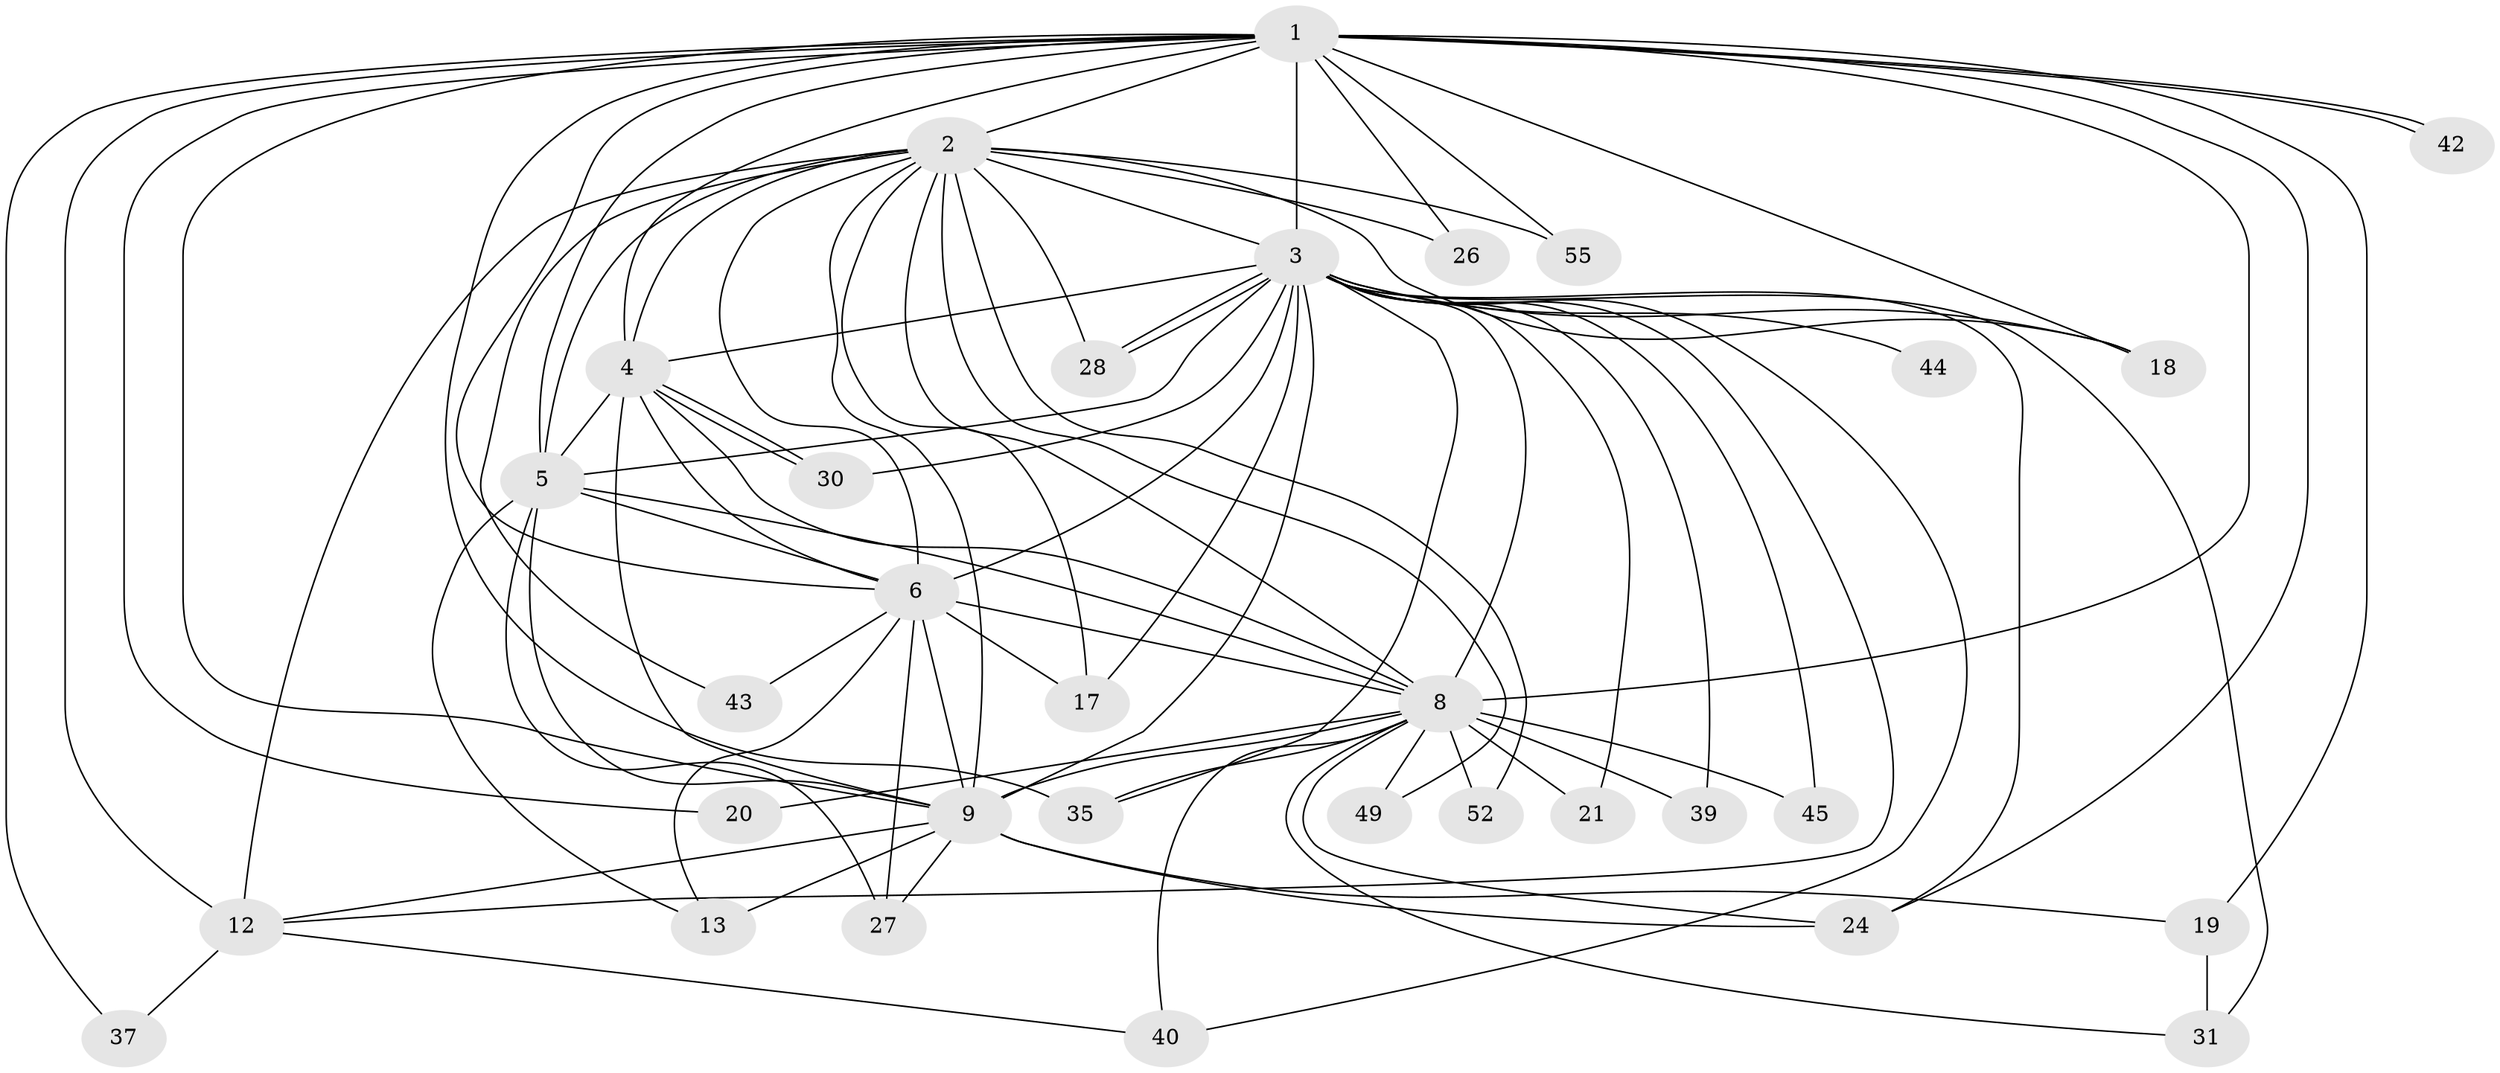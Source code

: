 // original degree distribution, {24: 0.015384615384615385, 20: 0.03076923076923077, 21: 0.015384615384615385, 11: 0.046153846153846156, 16: 0.015384615384615385, 18: 0.015384615384615385, 19: 0.015384615384615385, 3: 0.26153846153846155, 4: 0.046153846153846156, 5: 0.03076923076923077, 2: 0.5076923076923077}
// Generated by graph-tools (version 1.1) at 2025/14/03/09/25 04:14:11]
// undirected, 32 vertices, 88 edges
graph export_dot {
graph [start="1"]
  node [color=gray90,style=filled];
  1;
  2;
  3 [super="+7"];
  4;
  5;
  6 [super="+16+54+11"];
  8 [super="+15+29"];
  9 [super="+36+47+61+62"];
  12 [super="+22+51"];
  13 [super="+14"];
  17 [super="+48"];
  18 [super="+23"];
  19;
  20;
  21;
  24 [super="+58+34"];
  26;
  27 [super="+57"];
  28 [super="+38"];
  30 [super="+33"];
  31 [super="+63"];
  35 [super="+59"];
  37;
  39;
  40;
  42;
  43;
  44;
  45;
  49 [super="+53"];
  52;
  55;
  1 -- 2;
  1 -- 3 [weight=4];
  1 -- 4;
  1 -- 5;
  1 -- 6;
  1 -- 8;
  1 -- 9 [weight=2];
  1 -- 12 [weight=2];
  1 -- 19;
  1 -- 20;
  1 -- 24;
  1 -- 26;
  1 -- 37;
  1 -- 42;
  1 -- 42;
  1 -- 55;
  1 -- 18 [weight=2];
  1 -- 35;
  2 -- 3 [weight=3];
  2 -- 4;
  2 -- 5;
  2 -- 6;
  2 -- 8;
  2 -- 9 [weight=2];
  2 -- 17;
  2 -- 18;
  2 -- 26;
  2 -- 43;
  2 -- 49 [weight=2];
  2 -- 52;
  2 -- 55;
  2 -- 28;
  2 -- 12;
  3 -- 4 [weight=3];
  3 -- 5 [weight=3];
  3 -- 6 [weight=7];
  3 -- 8 [weight=5];
  3 -- 9 [weight=4];
  3 -- 12;
  3 -- 21;
  3 -- 24;
  3 -- 28 [weight=2];
  3 -- 28;
  3 -- 40;
  3 -- 30;
  3 -- 17;
  3 -- 18 [weight=2];
  3 -- 31;
  3 -- 35;
  3 -- 39;
  3 -- 44;
  3 -- 45;
  4 -- 5;
  4 -- 6;
  4 -- 8;
  4 -- 9;
  4 -- 30;
  4 -- 30;
  5 -- 6;
  5 -- 8;
  5 -- 9;
  5 -- 13;
  5 -- 27;
  6 -- 8 [weight=2];
  6 -- 9;
  6 -- 17;
  6 -- 13;
  6 -- 43;
  6 -- 27;
  8 -- 9 [weight=2];
  8 -- 20;
  8 -- 35;
  8 -- 40;
  8 -- 45;
  8 -- 49;
  8 -- 52;
  8 -- 24;
  8 -- 21;
  8 -- 39;
  8 -- 31;
  9 -- 13 [weight=2];
  9 -- 19;
  9 -- 27;
  9 -- 24;
  9 -- 12;
  12 -- 37;
  12 -- 40;
  19 -- 31;
}
